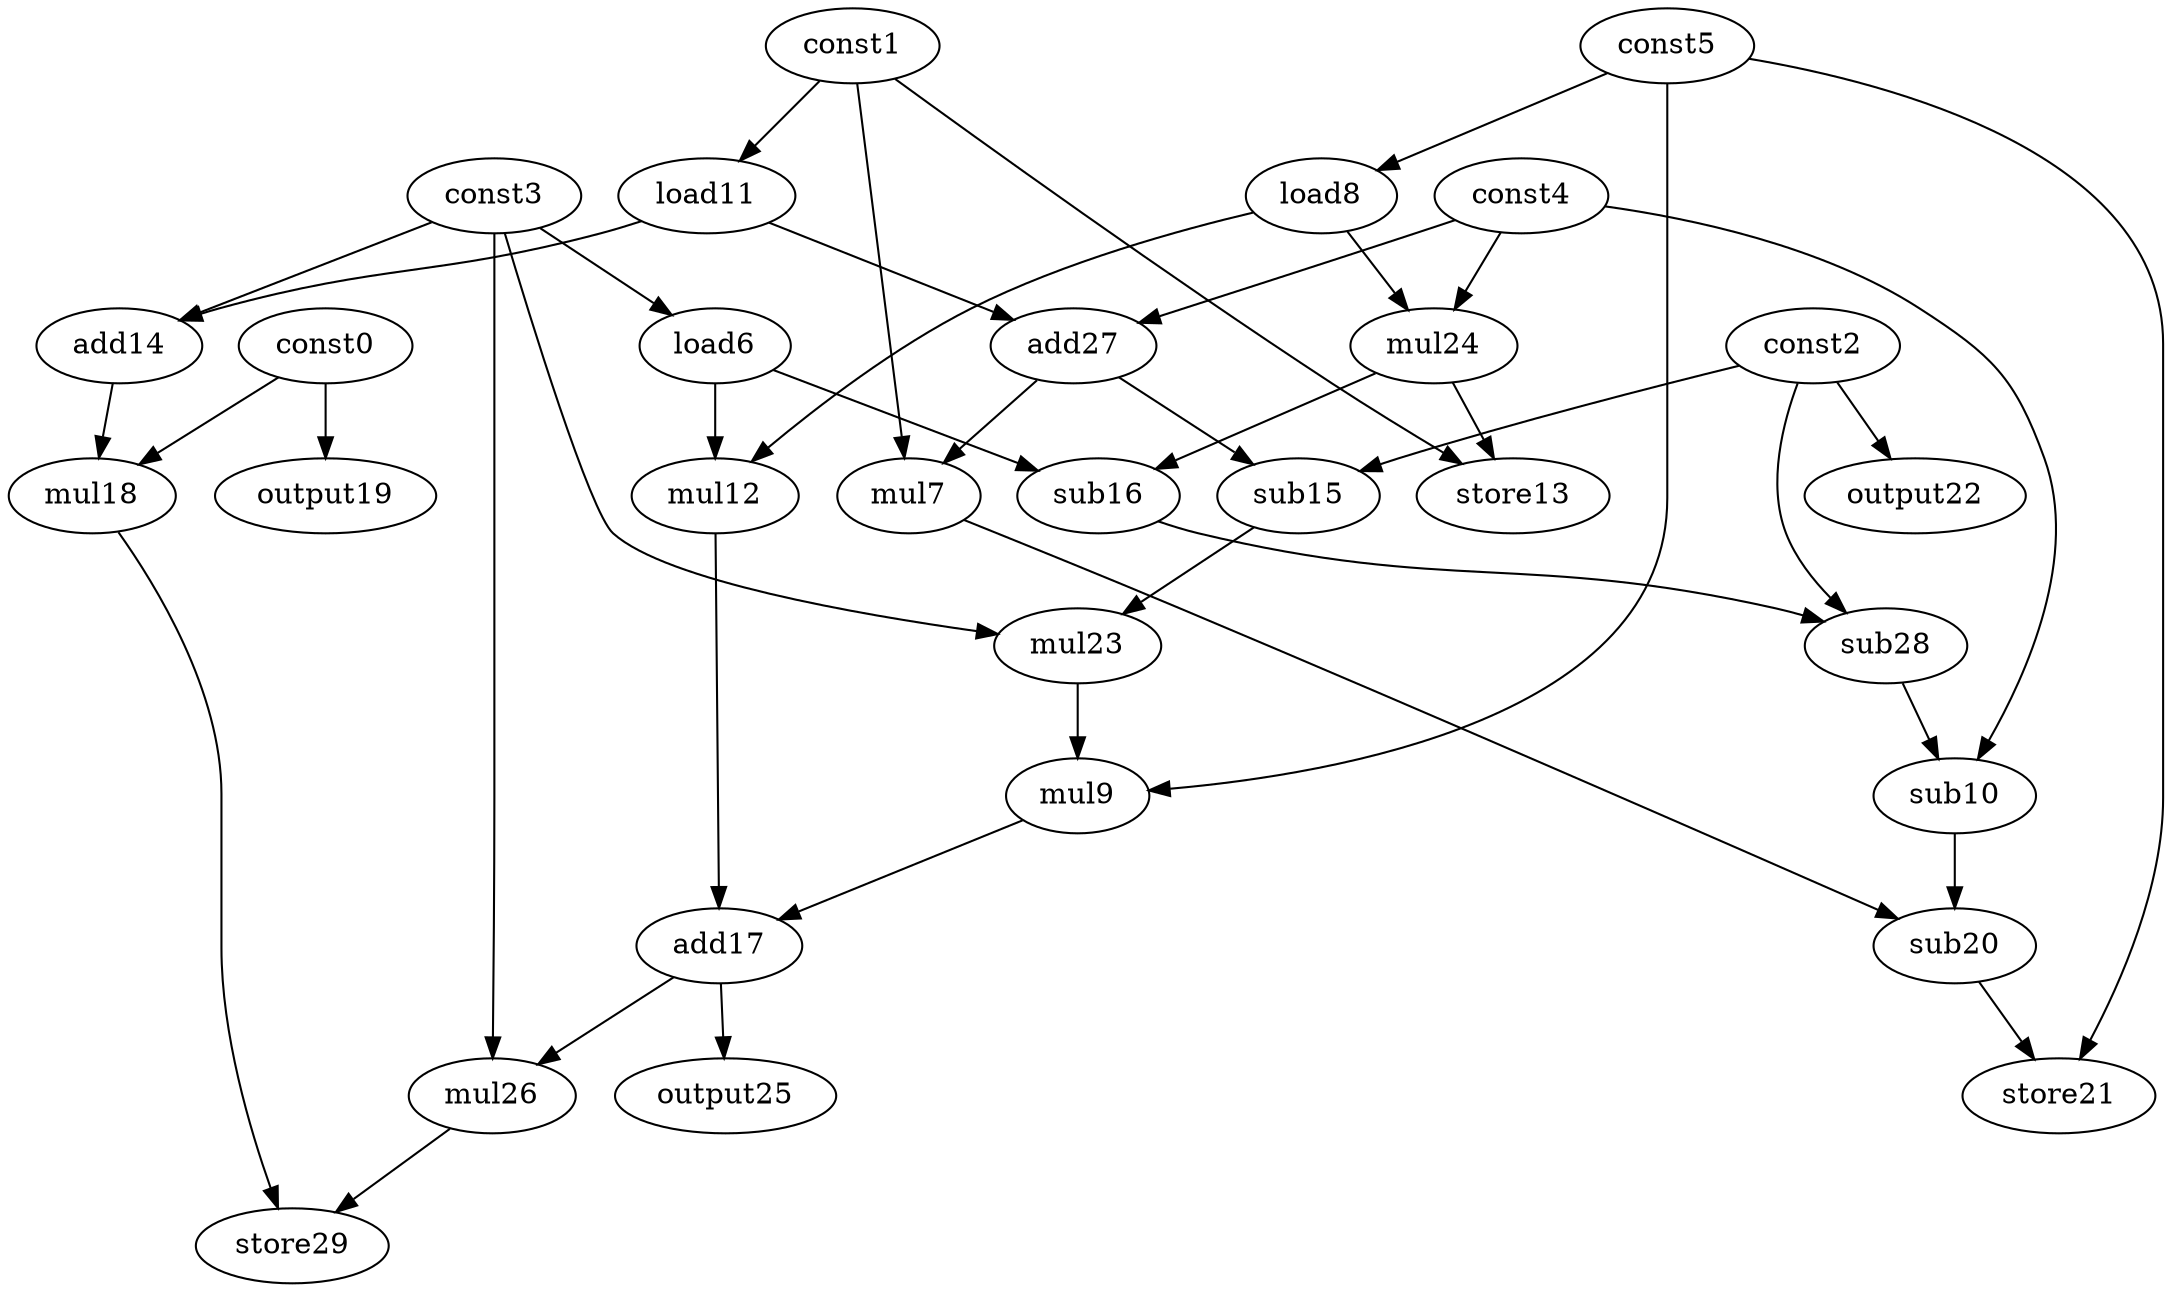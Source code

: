 digraph G { 
const0[opcode=const]; 
const1[opcode=const]; 
const2[opcode=const]; 
const3[opcode=const]; 
const4[opcode=const]; 
const5[opcode=const]; 
load6[opcode=load]; 
mul7[opcode=mul]; 
load8[opcode=load]; 
mul9[opcode=mul]; 
sub10[opcode=sub]; 
load11[opcode=load]; 
mul12[opcode=mul]; 
store13[opcode=store]; 
add14[opcode=add]; 
sub15[opcode=sub]; 
sub16[opcode=sub]; 
add17[opcode=add]; 
mul18[opcode=mul]; 
output19[opcode=output]; 
sub20[opcode=sub]; 
store21[opcode=store]; 
output22[opcode=output]; 
mul23[opcode=mul]; 
mul24[opcode=mul]; 
output25[opcode=output]; 
mul26[opcode=mul]; 
add27[opcode=add]; 
sub28[opcode=sub]; 
store29[opcode=store]; 
const3->load6[operand=0];
const5->load8[operand=0];
const1->load11[operand=0];
const0->output19[operand=0];
const2->output22[operand=0];
load8->mul12[operand=0];
load6->mul12[operand=1];
const3->add14[operand=0];
load11->add14[operand=1];
load8->mul24[operand=0];
const4->mul24[operand=1];
load11->add27[operand=0];
const4->add27[operand=1];
const1->mul7[operand=0];
add27->mul7[operand=1];
mul24->store13[operand=0];
const1->store13[operand=1];
const2->sub15[operand=0];
add27->sub15[operand=1];
mul24->sub16[operand=0];
load6->sub16[operand=1];
const0->mul18[operand=0];
add14->mul18[operand=1];
const3->mul23[operand=0];
sub15->mul23[operand=1];
sub16->sub28[operand=0];
const2->sub28[operand=1];
const5->mul9[operand=0];
mul23->mul9[operand=1];
const4->sub10[operand=0];
sub28->sub10[operand=1];
mul9->add17[operand=0];
mul12->add17[operand=1];
sub10->sub20[operand=0];
mul7->sub20[operand=1];
sub20->store21[operand=0];
const5->store21[operand=1];
add17->output25[operand=0];
add17->mul26[operand=0];
const3->mul26[operand=1];
mul26->store29[operand=0];
mul18->store29[operand=1];
}

